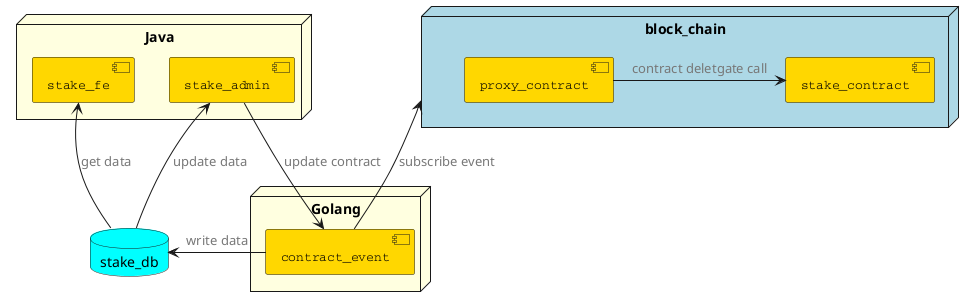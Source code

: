 @startuml
'https://plantuml.com/component-diagram

skinparam interface {
  backgroundColor RosyBrown
  borderColor orange
}

skinparam component {
  FontSize 13
  FontName Courier
  BackgroundColor gold
  ArrowFontColor #777777
}
skinparam database {
    BackgroundColor aqua
}

node "block_chain" #lightblue {
    [proxy_contract] as proxy
    [stake_contract] as stake
}

node "Golang" #lightyellow {
    [contract_event] as stake_go
}

node "Java" #lightyellow {
    [stake_fe] as api
    [stake_admin] as admin
}

database "stake_db"  {
   
}

proxy -> stake: contract deletgate call
stake_go -u-> block_chain: subscribe event
stake_go -r-> stake_db : write data
api <-l- stake_db : get data
admin -d->stake_go : update contract
admin <--stake_db : update data

'-------------------------------------------------


@enduml